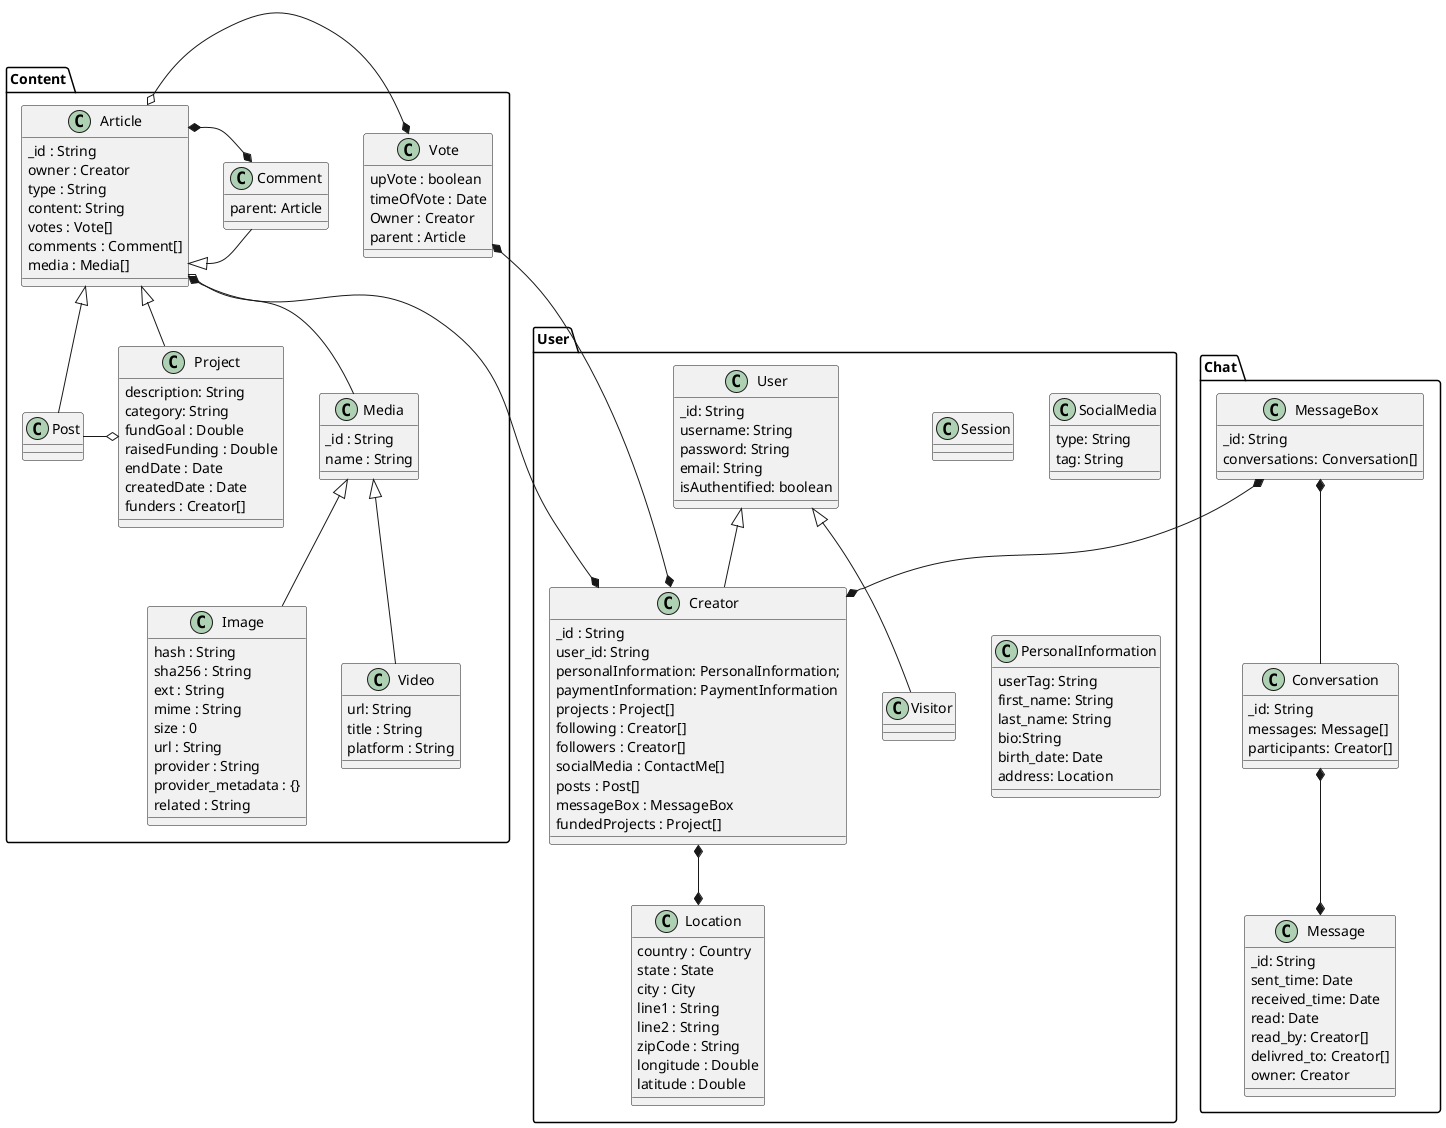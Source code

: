 @startuml User


package Content{
    class Post extends Article{
    }
    class Vote{
        upVote : boolean
        timeOfVote : Date
        Owner : Creator
        parent : Article
    }
    class Project extends Article{
        description: String
        category: String
        fundGoal : Double
        raisedFunding : Double
        endDate : Date
        createdDate : Date
        funders : Creator[]
    }

    class Comment extends Article{
        parent: Article
    }
    class Article{
        _id : String
        owner : Creator
        type : String
        content: String
        votes : Vote[]
        comments : Comment[]
        media : Media[]
    }
    class Media{
        _id : String
        name : String


    }
    class Image extends Media{
        hash : String
        sha256 : String
        ext : String
        mime : String
        size : 0
        url : String
        provider : String
        provider_metadata : {}
        related : String

    }
    class Video extends Media{
        url: String
        title : String
        platform : String
    }
    Article o-* Vote
    Article *-right-* Comment
    Project o-left- Post
    Article o-- Media

}
package Chat {

    class MessageBox{
        _id: String
        conversations: Conversation[]
    }
    class Conversation{
        _id: String
        messages: Message[]
        participants: Creator[]
    }
    class Message{
        _id: String
        sent_time: Date
        received_time: Date
        read: Date
        read_by: Creator[]
        delivred_to: Creator[]
        owner: Creator
    }


}

package User{

    class User {
        _id: String
        username: String
        password: String
        email: String
        isAuthentified: boolean
    }

    class Session{
        ' _id: String
        ' address_ip: String
        ' visiting_time: Date
        ' leaving_time: Date
    }

    class Creator extends User{
        _id : String
        user_id: String
        personalInformation: PersonalInformation;
        paymentInformation: PaymentInformation
        projects : Project[]
        following : Creator[]
        followers : Creator[]
        socialMedia : ContactMe[]
        posts : Post[]
        messageBox : MessageBox
        fundedProjects : Project[]

    }
    class Visitor extends User{

    }
    class Location{
        country : Country
        state : State
        city : City
        line1 : String
        line2 : String
        zipCode : String
        longitude : Double
        latitude : Double
    }
    class SocialMedia{
        type: String
        tag: String
    }
    class PersonalInformation{
        userTag: String
        first_name: String
        last_name: String
        bio:String
        birth_date: Date
        address: Location

    }
}



MessageBox  *--*  Creator

Article  *--*  Creator

Creator *--* Location
Vote  *---*  Creator

MessageBox  *-down-  Conversation
Message  *-up-*  Conversation


@enduml
